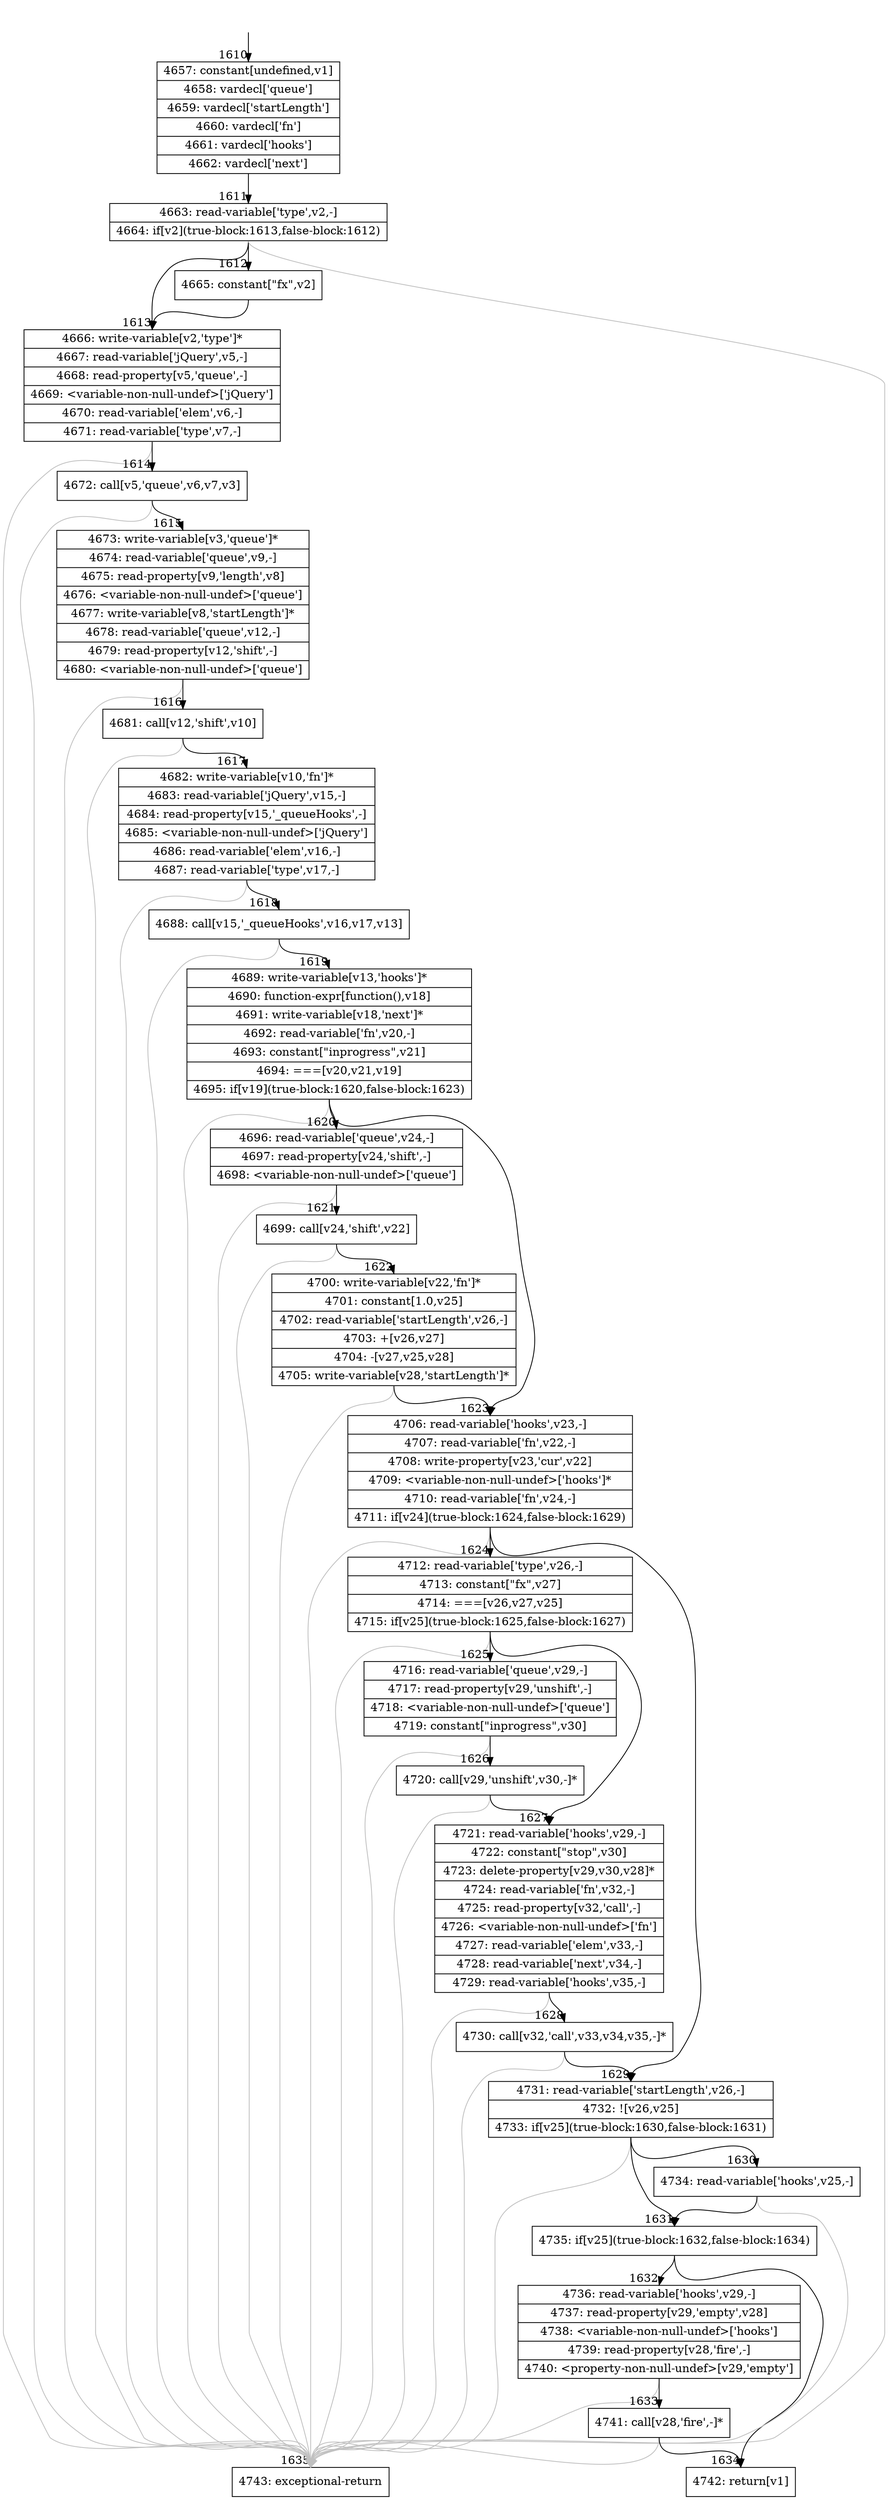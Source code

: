 digraph {
rankdir="TD"
BB_entry109[shape=none,label=""];
BB_entry109 -> BB1610 [tailport=s, headport=n, headlabel="    1610"]
BB1610 [shape=record label="{4657: constant[undefined,v1]|4658: vardecl['queue']|4659: vardecl['startLength']|4660: vardecl['fn']|4661: vardecl['hooks']|4662: vardecl['next']}" ] 
BB1610 -> BB1611 [tailport=s, headport=n, headlabel="      1611"]
BB1611 [shape=record label="{4663: read-variable['type',v2,-]|4664: if[v2](true-block:1613,false-block:1612)}" ] 
BB1611 -> BB1613 [tailport=s, headport=n, headlabel="      1613"]
BB1611 -> BB1612 [tailport=s, headport=n, headlabel="      1612"]
BB1611 -> BB1635 [tailport=s, headport=n, color=gray, headlabel="      1635"]
BB1612 [shape=record label="{4665: constant[\"fx\",v2]}" ] 
BB1612 -> BB1613 [tailport=s, headport=n]
BB1613 [shape=record label="{4666: write-variable[v2,'type']*|4667: read-variable['jQuery',v5,-]|4668: read-property[v5,'queue',-]|4669: \<variable-non-null-undef\>['jQuery']|4670: read-variable['elem',v6,-]|4671: read-variable['type',v7,-]}" ] 
BB1613 -> BB1614 [tailport=s, headport=n, headlabel="      1614"]
BB1613 -> BB1635 [tailport=s, headport=n, color=gray]
BB1614 [shape=record label="{4672: call[v5,'queue',v6,v7,v3]}" ] 
BB1614 -> BB1615 [tailport=s, headport=n, headlabel="      1615"]
BB1614 -> BB1635 [tailport=s, headport=n, color=gray]
BB1615 [shape=record label="{4673: write-variable[v3,'queue']*|4674: read-variable['queue',v9,-]|4675: read-property[v9,'length',v8]|4676: \<variable-non-null-undef\>['queue']|4677: write-variable[v8,'startLength']*|4678: read-variable['queue',v12,-]|4679: read-property[v12,'shift',-]|4680: \<variable-non-null-undef\>['queue']}" ] 
BB1615 -> BB1616 [tailport=s, headport=n, headlabel="      1616"]
BB1615 -> BB1635 [tailport=s, headport=n, color=gray]
BB1616 [shape=record label="{4681: call[v12,'shift',v10]}" ] 
BB1616 -> BB1617 [tailport=s, headport=n, headlabel="      1617"]
BB1616 -> BB1635 [tailport=s, headport=n, color=gray]
BB1617 [shape=record label="{4682: write-variable[v10,'fn']*|4683: read-variable['jQuery',v15,-]|4684: read-property[v15,'_queueHooks',-]|4685: \<variable-non-null-undef\>['jQuery']|4686: read-variable['elem',v16,-]|4687: read-variable['type',v17,-]}" ] 
BB1617 -> BB1618 [tailport=s, headport=n, headlabel="      1618"]
BB1617 -> BB1635 [tailport=s, headport=n, color=gray]
BB1618 [shape=record label="{4688: call[v15,'_queueHooks',v16,v17,v13]}" ] 
BB1618 -> BB1619 [tailport=s, headport=n, headlabel="      1619"]
BB1618 -> BB1635 [tailport=s, headport=n, color=gray]
BB1619 [shape=record label="{4689: write-variable[v13,'hooks']*|4690: function-expr[function(),v18]|4691: write-variable[v18,'next']*|4692: read-variable['fn',v20,-]|4693: constant[\"inprogress\",v21]|4694: ===[v20,v21,v19]|4695: if[v19](true-block:1620,false-block:1623)}" ] 
BB1619 -> BB1620 [tailport=s, headport=n, headlabel="      1620"]
BB1619 -> BB1623 [tailport=s, headport=n, headlabel="      1623"]
BB1619 -> BB1635 [tailport=s, headport=n, color=gray]
BB1620 [shape=record label="{4696: read-variable['queue',v24,-]|4697: read-property[v24,'shift',-]|4698: \<variable-non-null-undef\>['queue']}" ] 
BB1620 -> BB1621 [tailport=s, headport=n, headlabel="      1621"]
BB1620 -> BB1635 [tailport=s, headport=n, color=gray]
BB1621 [shape=record label="{4699: call[v24,'shift',v22]}" ] 
BB1621 -> BB1622 [tailport=s, headport=n, headlabel="      1622"]
BB1621 -> BB1635 [tailport=s, headport=n, color=gray]
BB1622 [shape=record label="{4700: write-variable[v22,'fn']*|4701: constant[1.0,v25]|4702: read-variable['startLength',v26,-]|4703: +[v26,v27]|4704: -[v27,v25,v28]|4705: write-variable[v28,'startLength']*}" ] 
BB1622 -> BB1623 [tailport=s, headport=n]
BB1622 -> BB1635 [tailport=s, headport=n, color=gray]
BB1623 [shape=record label="{4706: read-variable['hooks',v23,-]|4707: read-variable['fn',v22,-]|4708: write-property[v23,'cur',v22]|4709: \<variable-non-null-undef\>['hooks']*|4710: read-variable['fn',v24,-]|4711: if[v24](true-block:1624,false-block:1629)}" ] 
BB1623 -> BB1624 [tailport=s, headport=n, headlabel="      1624"]
BB1623 -> BB1629 [tailport=s, headport=n, headlabel="      1629"]
BB1623 -> BB1635 [tailport=s, headport=n, color=gray]
BB1624 [shape=record label="{4712: read-variable['type',v26,-]|4713: constant[\"fx\",v27]|4714: ===[v26,v27,v25]|4715: if[v25](true-block:1625,false-block:1627)}" ] 
BB1624 -> BB1625 [tailport=s, headport=n, headlabel="      1625"]
BB1624 -> BB1627 [tailport=s, headport=n, headlabel="      1627"]
BB1624 -> BB1635 [tailport=s, headport=n, color=gray]
BB1625 [shape=record label="{4716: read-variable['queue',v29,-]|4717: read-property[v29,'unshift',-]|4718: \<variable-non-null-undef\>['queue']|4719: constant[\"inprogress\",v30]}" ] 
BB1625 -> BB1626 [tailport=s, headport=n, headlabel="      1626"]
BB1625 -> BB1635 [tailport=s, headport=n, color=gray]
BB1626 [shape=record label="{4720: call[v29,'unshift',v30,-]*}" ] 
BB1626 -> BB1627 [tailport=s, headport=n]
BB1626 -> BB1635 [tailport=s, headport=n, color=gray]
BB1627 [shape=record label="{4721: read-variable['hooks',v29,-]|4722: constant[\"stop\",v30]|4723: delete-property[v29,v30,v28]*|4724: read-variable['fn',v32,-]|4725: read-property[v32,'call',-]|4726: \<variable-non-null-undef\>['fn']|4727: read-variable['elem',v33,-]|4728: read-variable['next',v34,-]|4729: read-variable['hooks',v35,-]}" ] 
BB1627 -> BB1628 [tailport=s, headport=n, headlabel="      1628"]
BB1627 -> BB1635 [tailport=s, headport=n, color=gray]
BB1628 [shape=record label="{4730: call[v32,'call',v33,v34,v35,-]*}" ] 
BB1628 -> BB1629 [tailport=s, headport=n]
BB1628 -> BB1635 [tailport=s, headport=n, color=gray]
BB1629 [shape=record label="{4731: read-variable['startLength',v26,-]|4732: ![v26,v25]|4733: if[v25](true-block:1630,false-block:1631)}" ] 
BB1629 -> BB1631 [tailport=s, headport=n, headlabel="      1631"]
BB1629 -> BB1630 [tailport=s, headport=n, headlabel="      1630"]
BB1629 -> BB1635 [tailport=s, headport=n, color=gray]
BB1630 [shape=record label="{4734: read-variable['hooks',v25,-]}" ] 
BB1630 -> BB1631 [tailport=s, headport=n]
BB1630 -> BB1635 [tailport=s, headport=n, color=gray]
BB1631 [shape=record label="{4735: if[v25](true-block:1632,false-block:1634)}" ] 
BB1631 -> BB1632 [tailport=s, headport=n, headlabel="      1632"]
BB1631 -> BB1634 [tailport=s, headport=n, headlabel="      1634"]
BB1632 [shape=record label="{4736: read-variable['hooks',v29,-]|4737: read-property[v29,'empty',v28]|4738: \<variable-non-null-undef\>['hooks']|4739: read-property[v28,'fire',-]|4740: \<property-non-null-undef\>[v29,'empty']}" ] 
BB1632 -> BB1633 [tailport=s, headport=n, headlabel="      1633"]
BB1632 -> BB1635 [tailport=s, headport=n, color=gray]
BB1633 [shape=record label="{4741: call[v28,'fire',-]*}" ] 
BB1633 -> BB1634 [tailport=s, headport=n]
BB1633 -> BB1635 [tailport=s, headport=n, color=gray]
BB1634 [shape=record label="{4742: return[v1]}" ] 
BB1635 [shape=record label="{4743: exceptional-return}" ] 
}
